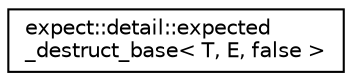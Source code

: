 digraph "Graphical Class Hierarchy"
{
  edge [fontname="Helvetica",fontsize="10",labelfontname="Helvetica",labelfontsize="10"];
  node [fontname="Helvetica",fontsize="10",shape=record];
  rankdir="LR";
  Node0 [label="expect::detail::expected\l_destruct_base\< T, E, false \>",height=0.2,width=0.4,color="black", fillcolor="white", style="filled",URL="$d4/dd5/structexpect_1_1detail_1_1expected__destruct__base_3_01_t_00_01_e_00_01false_01_4.html"];
}
